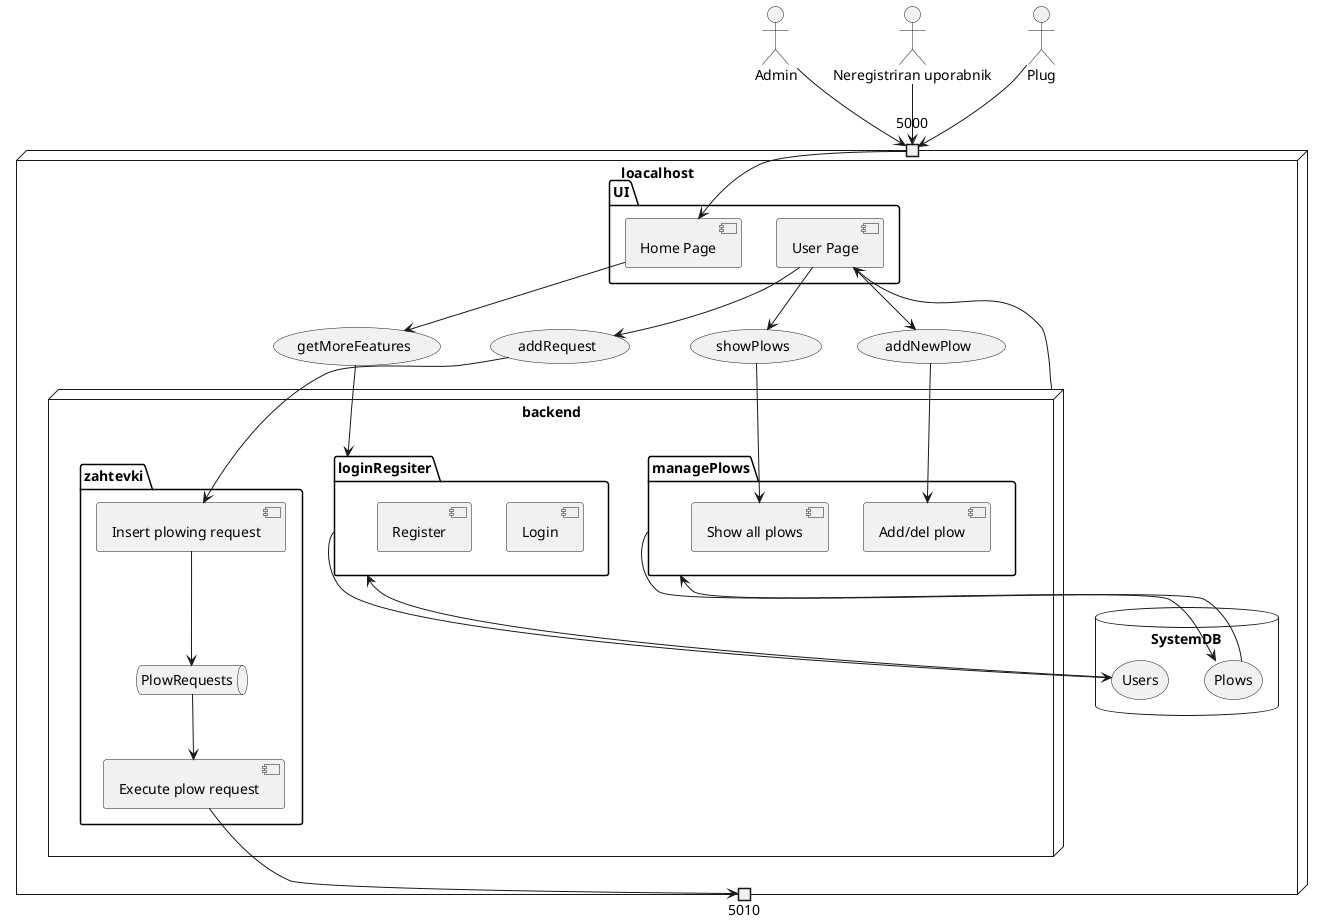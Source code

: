 @startuml
actor "Admin" as A
actor "Neregistriran uporabnik" as UN
actor "Plug" as UP

node loacalhost {
  portin 5000
  portout 5010
    package "UI" {
    [Home Page]
    [User Page]
  }

  node backend{
    package loginRegsiter {
      [Login]
      [Register]

    }

    package managePlows {
      [Add/del plow]
      [Show all plows]
    }

    package zahtevki {
      [Insert plowing request]
      queue PlowRequests
      [Execute plow request]
    }
  }

  database "SystemDB" {
    storage Users
    storage Plows
  }

  usecase showPlows 
  usecase getMoreFeatures
  usecase addNewPlow
  usecase addRequest
}

A --> 5000
UN --> 5000
UP --> 5000
5000 --> [Home Page]
[Home Page] --> getMoreFeatures
getMoreFeatures --> loginRegsiter
'[Login] --> [User Page]
'[Register] --> [User Page]
backend --> [User Page]
loginRegsiter --> [Users]
loginRegsiter <-- [Users]
[User Page] --> showPlows
[User Page] --> addNewPlow
addNewPlow --> [Add/del plow]
showPlows --> [Show all plows]
managePlows --> Plows
managePlows <-- Plows

[User Page] --> addRequest
addRequest --> [Insert plowing request]
[Insert plowing request] --> PlowRequests
PlowRequests --> [Execute plow request]
[Execute plow request] --> 5010
'5010 --> UP
@enduml